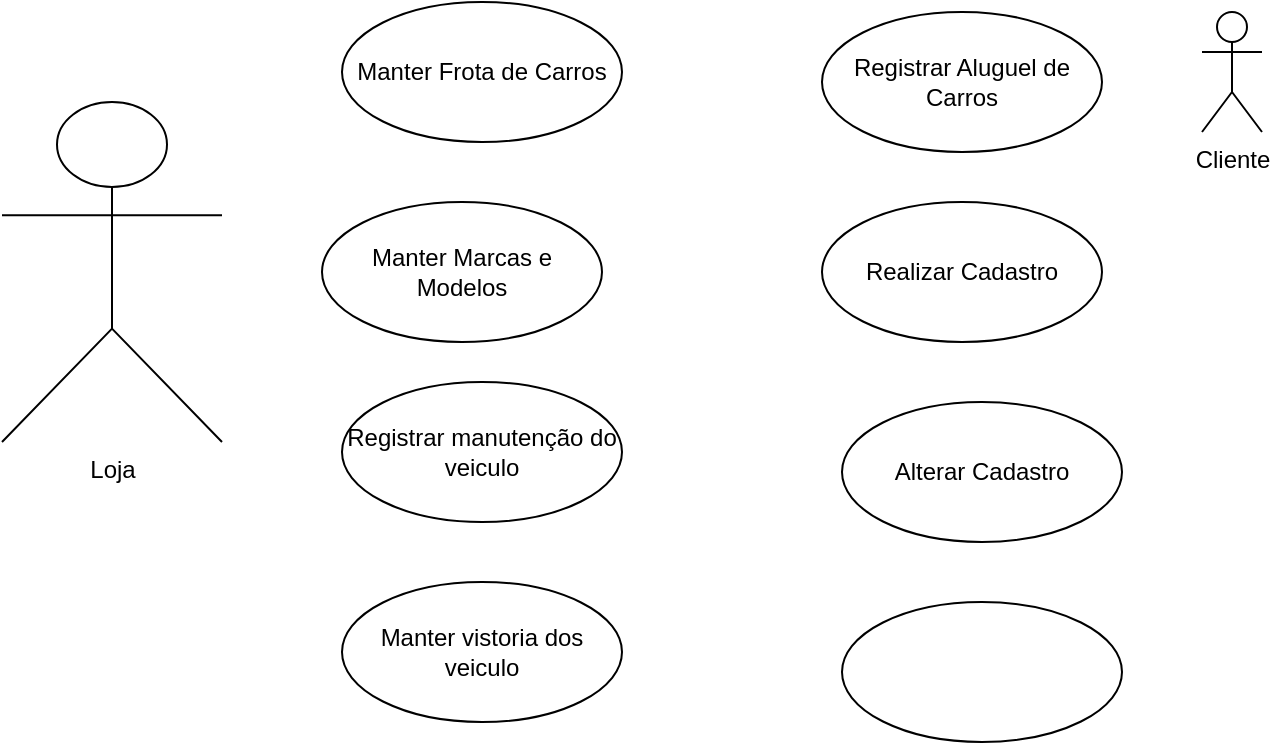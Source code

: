 <mxfile version="21.1.5" type="github">
  <diagram name="Página-1" id="6OOLw8EfT3jLfe9alb_a">
    <mxGraphModel dx="1434" dy="796" grid="1" gridSize="10" guides="1" tooltips="1" connect="1" arrows="1" fold="1" page="1" pageScale="1" pageWidth="827" pageHeight="1169" math="0" shadow="0">
      <root>
        <mxCell id="0" />
        <mxCell id="1" parent="0" />
        <mxCell id="XIJPqJGX65f2xvQ2jzMC-1" value="Manter Frota de Carros&lt;br&gt;" style="ellipse;whiteSpace=wrap;html=1;" vertex="1" parent="1">
          <mxGeometry x="240" y="60" width="140" height="70" as="geometry" />
        </mxCell>
        <mxCell id="XIJPqJGX65f2xvQ2jzMC-2" value="Manter vistoria dos veiculo&lt;br&gt;" style="ellipse;whiteSpace=wrap;html=1;" vertex="1" parent="1">
          <mxGeometry x="240" y="350" width="140" height="70" as="geometry" />
        </mxCell>
        <mxCell id="XIJPqJGX65f2xvQ2jzMC-3" value="" style="ellipse;whiteSpace=wrap;html=1;" vertex="1" parent="1">
          <mxGeometry x="490" y="360" width="140" height="70" as="geometry" />
        </mxCell>
        <mxCell id="XIJPqJGX65f2xvQ2jzMC-4" value="Manter Marcas e Modelos&lt;br&gt;" style="ellipse;whiteSpace=wrap;html=1;" vertex="1" parent="1">
          <mxGeometry x="230" y="160" width="140" height="70" as="geometry" />
        </mxCell>
        <mxCell id="XIJPqJGX65f2xvQ2jzMC-5" value="Registrar manutenção do veiculo&lt;br&gt;" style="ellipse;whiteSpace=wrap;html=1;" vertex="1" parent="1">
          <mxGeometry x="240" y="250" width="140" height="70" as="geometry" />
        </mxCell>
        <mxCell id="XIJPqJGX65f2xvQ2jzMC-6" value="Loja&lt;br&gt;" style="shape=umlActor;html=1;verticalLabelPosition=bottom;verticalAlign=top;align=center;" vertex="1" parent="1">
          <mxGeometry x="70" y="110" width="110" height="170" as="geometry" />
        </mxCell>
        <mxCell id="XIJPqJGX65f2xvQ2jzMC-7" value="Cliente&lt;br&gt;" style="shape=umlActor;html=1;verticalLabelPosition=bottom;verticalAlign=top;align=center;" vertex="1" parent="1">
          <mxGeometry x="670" y="65" width="30" height="60" as="geometry" />
        </mxCell>
        <mxCell id="XIJPqJGX65f2xvQ2jzMC-8" value="Registrar Aluguel de Carros" style="ellipse;whiteSpace=wrap;html=1;" vertex="1" parent="1">
          <mxGeometry x="480" y="65" width="140" height="70" as="geometry" />
        </mxCell>
        <mxCell id="XIJPqJGX65f2xvQ2jzMC-9" value="Realizar Cadastro" style="ellipse;whiteSpace=wrap;html=1;" vertex="1" parent="1">
          <mxGeometry x="480" y="160" width="140" height="70" as="geometry" />
        </mxCell>
        <mxCell id="XIJPqJGX65f2xvQ2jzMC-10" value="Alterar Cadastro" style="ellipse;whiteSpace=wrap;html=1;" vertex="1" parent="1">
          <mxGeometry x="490" y="260" width="140" height="70" as="geometry" />
        </mxCell>
      </root>
    </mxGraphModel>
  </diagram>
</mxfile>
